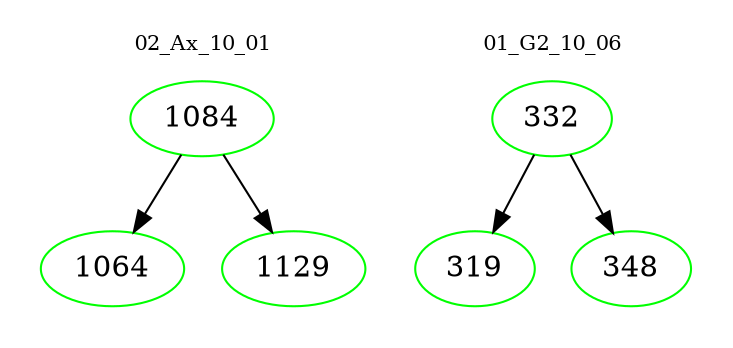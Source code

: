 digraph{
subgraph cluster_0 {
color = white
label = "02_Ax_10_01";
fontsize=10;
T0_1084 [label="1084", color="green"]
T0_1084 -> T0_1064 [color="black"]
T0_1064 [label="1064", color="green"]
T0_1084 -> T0_1129 [color="black"]
T0_1129 [label="1129", color="green"]
}
subgraph cluster_1 {
color = white
label = "01_G2_10_06";
fontsize=10;
T1_332 [label="332", color="green"]
T1_332 -> T1_319 [color="black"]
T1_319 [label="319", color="green"]
T1_332 -> T1_348 [color="black"]
T1_348 [label="348", color="green"]
}
}
